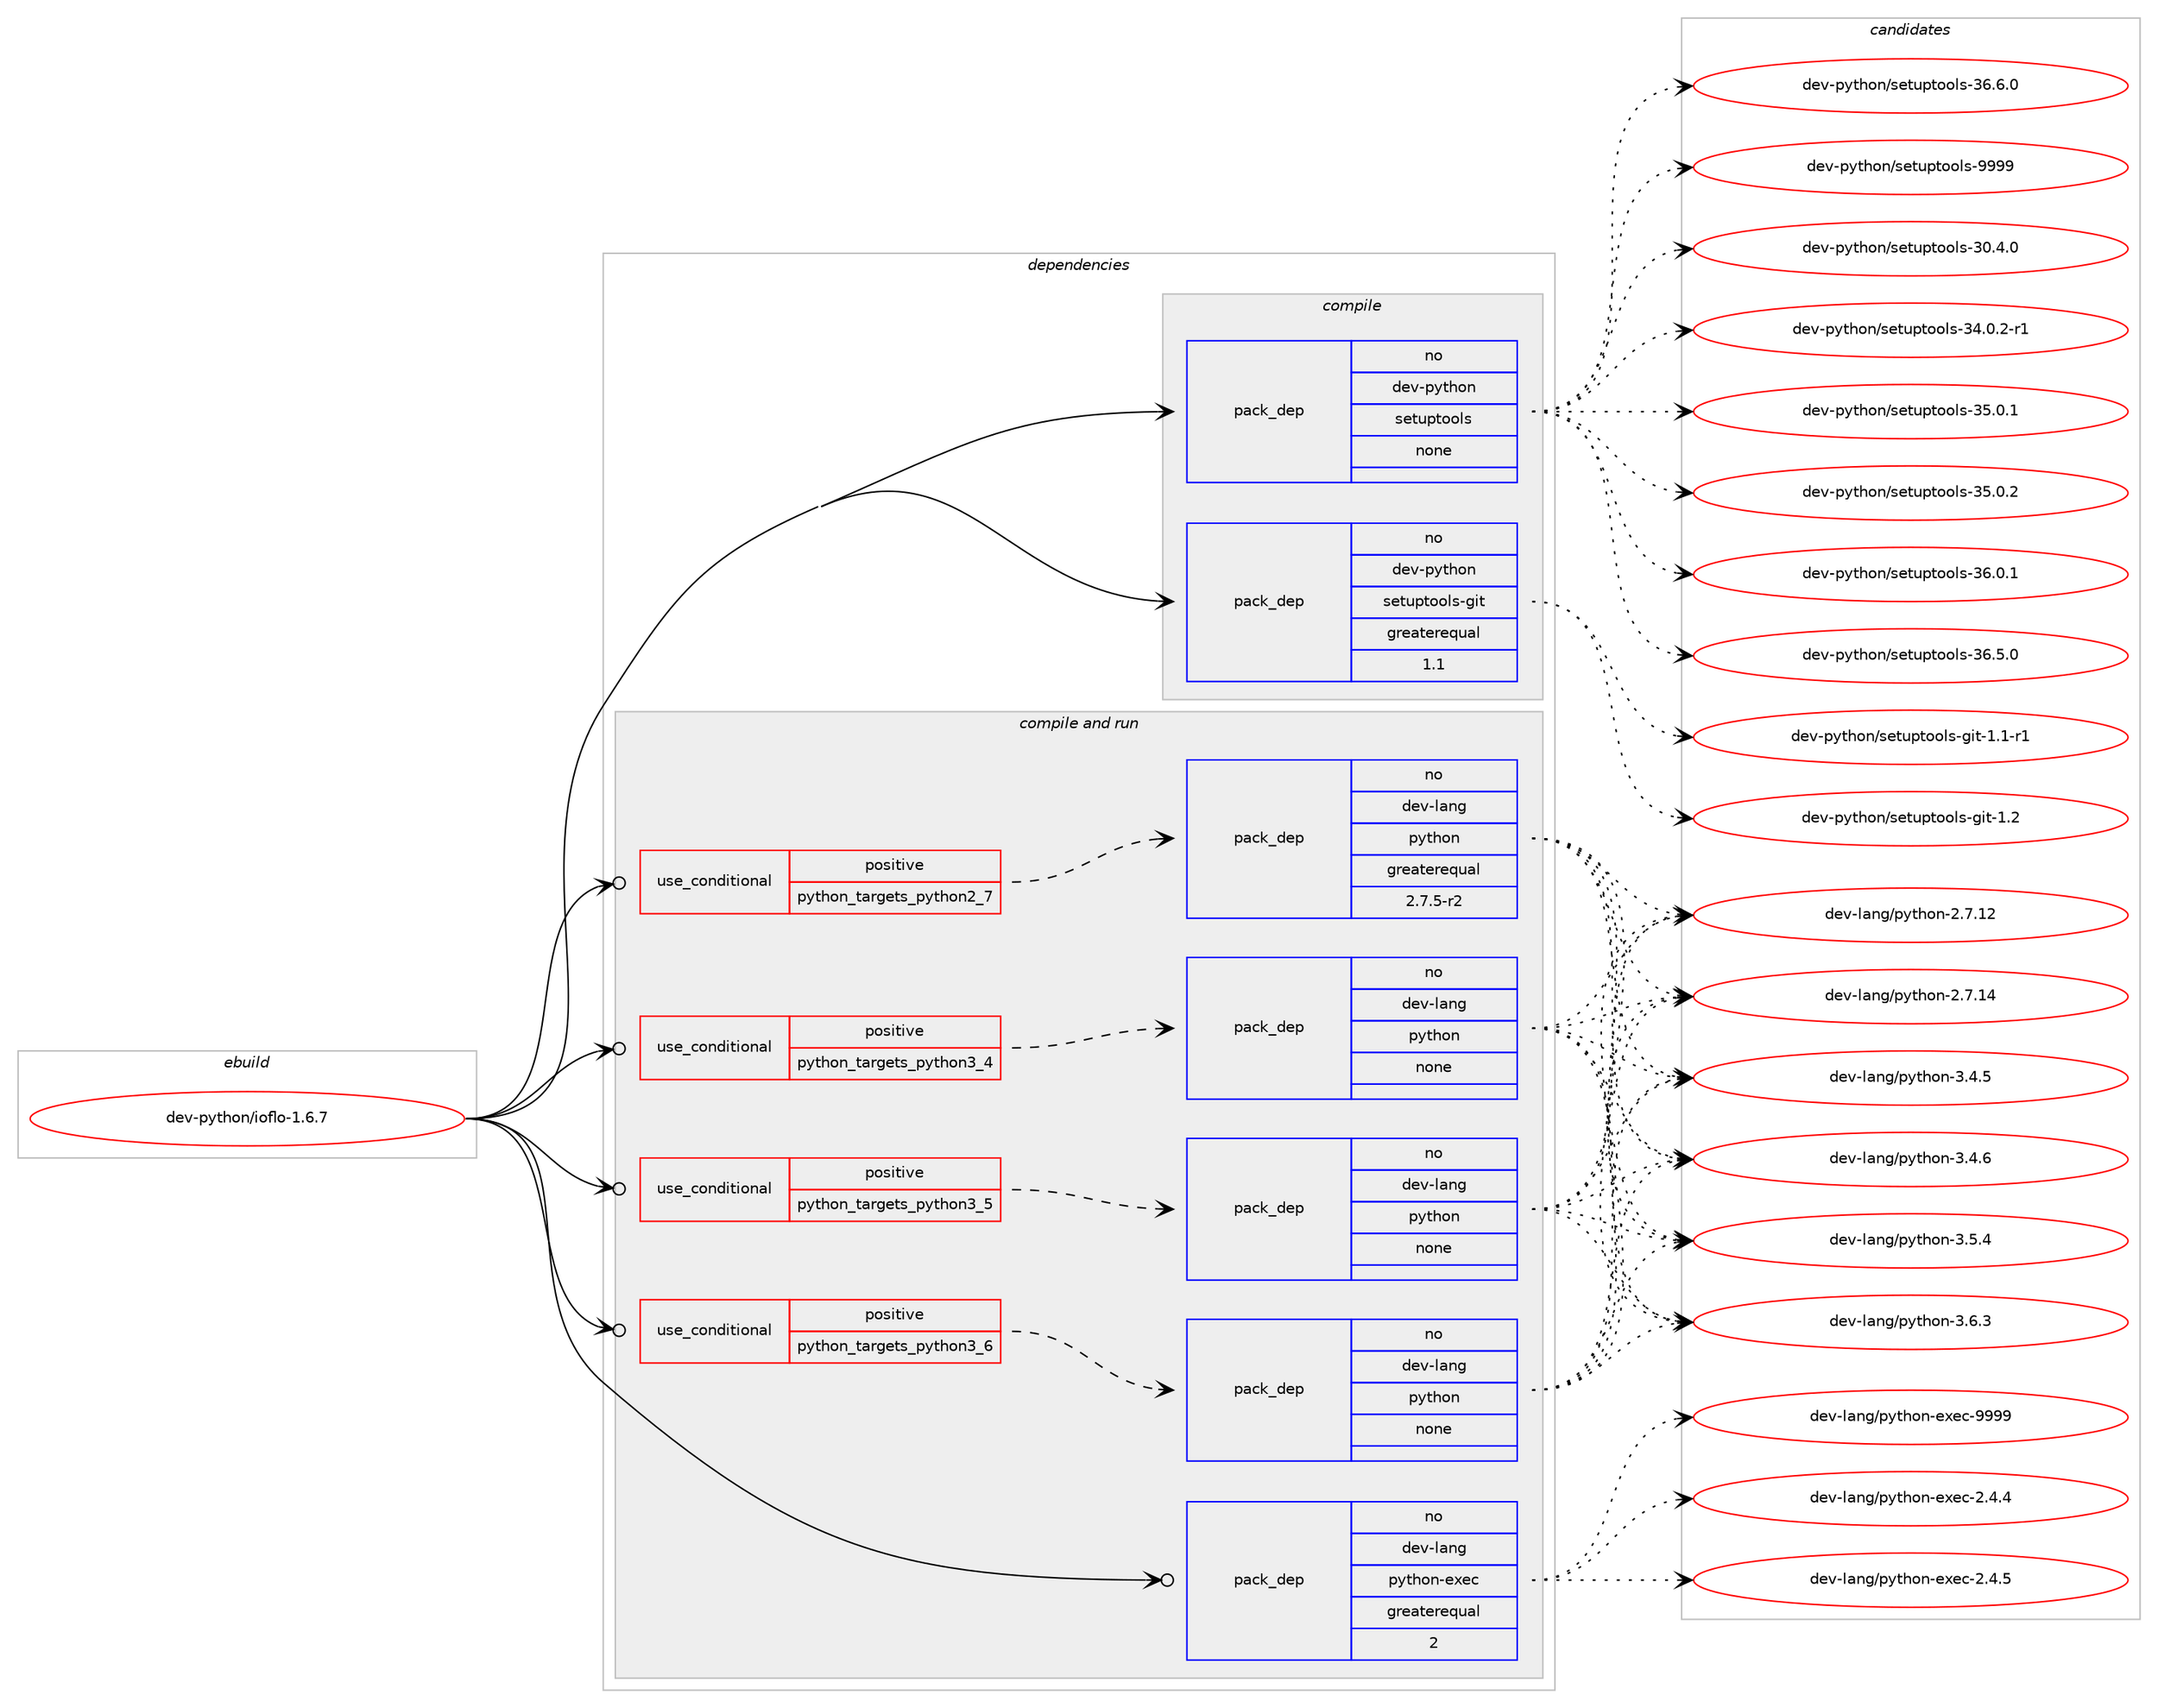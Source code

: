 digraph prolog {

# *************
# Graph options
# *************

newrank=true;
concentrate=true;
compound=true;
graph [rankdir=LR,fontname=Helvetica,fontsize=10,ranksep=1.5];#, ranksep=2.5, nodesep=0.2];
edge  [arrowhead=vee];
node  [fontname=Helvetica,fontsize=10];

# **********
# The ebuild
# **********

subgraph cluster_leftcol {
color=gray;
rank=same;
label=<<i>ebuild</i>>;
id [label="dev-python/ioflo-1.6.7", color=red, width=4, href="../dev-python/ioflo-1.6.7.svg"];
}

# ****************
# The dependencies
# ****************

subgraph cluster_midcol {
color=gray;
label=<<i>dependencies</i>>;
subgraph cluster_compile {
fillcolor="#eeeeee";
style=filled;
label=<<i>compile</i>>;
subgraph pack123518 {
dependency161351 [label=<<TABLE BORDER="0" CELLBORDER="1" CELLSPACING="0" CELLPADDING="4" WIDTH="220"><TR><TD ROWSPAN="6" CELLPADDING="30">pack_dep</TD></TR><TR><TD WIDTH="110">no</TD></TR><TR><TD>dev-python</TD></TR><TR><TD>setuptools</TD></TR><TR><TD>none</TD></TR><TR><TD></TD></TR></TABLE>>, shape=none, color=blue];
}
id:e -> dependency161351:w [weight=20,style="solid",arrowhead="vee"];
subgraph pack123519 {
dependency161352 [label=<<TABLE BORDER="0" CELLBORDER="1" CELLSPACING="0" CELLPADDING="4" WIDTH="220"><TR><TD ROWSPAN="6" CELLPADDING="30">pack_dep</TD></TR><TR><TD WIDTH="110">no</TD></TR><TR><TD>dev-python</TD></TR><TR><TD>setuptools-git</TD></TR><TR><TD>greaterequal</TD></TR><TR><TD>1.1</TD></TR></TABLE>>, shape=none, color=blue];
}
id:e -> dependency161352:w [weight=20,style="solid",arrowhead="vee"];
}
subgraph cluster_compileandrun {
fillcolor="#eeeeee";
style=filled;
label=<<i>compile and run</i>>;
subgraph cond33983 {
dependency161353 [label=<<TABLE BORDER="0" CELLBORDER="1" CELLSPACING="0" CELLPADDING="4"><TR><TD ROWSPAN="3" CELLPADDING="10">use_conditional</TD></TR><TR><TD>positive</TD></TR><TR><TD>python_targets_python2_7</TD></TR></TABLE>>, shape=none, color=red];
subgraph pack123520 {
dependency161354 [label=<<TABLE BORDER="0" CELLBORDER="1" CELLSPACING="0" CELLPADDING="4" WIDTH="220"><TR><TD ROWSPAN="6" CELLPADDING="30">pack_dep</TD></TR><TR><TD WIDTH="110">no</TD></TR><TR><TD>dev-lang</TD></TR><TR><TD>python</TD></TR><TR><TD>greaterequal</TD></TR><TR><TD>2.7.5-r2</TD></TR></TABLE>>, shape=none, color=blue];
}
dependency161353:e -> dependency161354:w [weight=20,style="dashed",arrowhead="vee"];
}
id:e -> dependency161353:w [weight=20,style="solid",arrowhead="odotvee"];
subgraph cond33984 {
dependency161355 [label=<<TABLE BORDER="0" CELLBORDER="1" CELLSPACING="0" CELLPADDING="4"><TR><TD ROWSPAN="3" CELLPADDING="10">use_conditional</TD></TR><TR><TD>positive</TD></TR><TR><TD>python_targets_python3_4</TD></TR></TABLE>>, shape=none, color=red];
subgraph pack123521 {
dependency161356 [label=<<TABLE BORDER="0" CELLBORDER="1" CELLSPACING="0" CELLPADDING="4" WIDTH="220"><TR><TD ROWSPAN="6" CELLPADDING="30">pack_dep</TD></TR><TR><TD WIDTH="110">no</TD></TR><TR><TD>dev-lang</TD></TR><TR><TD>python</TD></TR><TR><TD>none</TD></TR><TR><TD></TD></TR></TABLE>>, shape=none, color=blue];
}
dependency161355:e -> dependency161356:w [weight=20,style="dashed",arrowhead="vee"];
}
id:e -> dependency161355:w [weight=20,style="solid",arrowhead="odotvee"];
subgraph cond33985 {
dependency161357 [label=<<TABLE BORDER="0" CELLBORDER="1" CELLSPACING="0" CELLPADDING="4"><TR><TD ROWSPAN="3" CELLPADDING="10">use_conditional</TD></TR><TR><TD>positive</TD></TR><TR><TD>python_targets_python3_5</TD></TR></TABLE>>, shape=none, color=red];
subgraph pack123522 {
dependency161358 [label=<<TABLE BORDER="0" CELLBORDER="1" CELLSPACING="0" CELLPADDING="4" WIDTH="220"><TR><TD ROWSPAN="6" CELLPADDING="30">pack_dep</TD></TR><TR><TD WIDTH="110">no</TD></TR><TR><TD>dev-lang</TD></TR><TR><TD>python</TD></TR><TR><TD>none</TD></TR><TR><TD></TD></TR></TABLE>>, shape=none, color=blue];
}
dependency161357:e -> dependency161358:w [weight=20,style="dashed",arrowhead="vee"];
}
id:e -> dependency161357:w [weight=20,style="solid",arrowhead="odotvee"];
subgraph cond33986 {
dependency161359 [label=<<TABLE BORDER="0" CELLBORDER="1" CELLSPACING="0" CELLPADDING="4"><TR><TD ROWSPAN="3" CELLPADDING="10">use_conditional</TD></TR><TR><TD>positive</TD></TR><TR><TD>python_targets_python3_6</TD></TR></TABLE>>, shape=none, color=red];
subgraph pack123523 {
dependency161360 [label=<<TABLE BORDER="0" CELLBORDER="1" CELLSPACING="0" CELLPADDING="4" WIDTH="220"><TR><TD ROWSPAN="6" CELLPADDING="30">pack_dep</TD></TR><TR><TD WIDTH="110">no</TD></TR><TR><TD>dev-lang</TD></TR><TR><TD>python</TD></TR><TR><TD>none</TD></TR><TR><TD></TD></TR></TABLE>>, shape=none, color=blue];
}
dependency161359:e -> dependency161360:w [weight=20,style="dashed",arrowhead="vee"];
}
id:e -> dependency161359:w [weight=20,style="solid",arrowhead="odotvee"];
subgraph pack123524 {
dependency161361 [label=<<TABLE BORDER="0" CELLBORDER="1" CELLSPACING="0" CELLPADDING="4" WIDTH="220"><TR><TD ROWSPAN="6" CELLPADDING="30">pack_dep</TD></TR><TR><TD WIDTH="110">no</TD></TR><TR><TD>dev-lang</TD></TR><TR><TD>python-exec</TD></TR><TR><TD>greaterequal</TD></TR><TR><TD>2</TD></TR></TABLE>>, shape=none, color=blue];
}
id:e -> dependency161361:w [weight=20,style="solid",arrowhead="odotvee"];
}
subgraph cluster_run {
fillcolor="#eeeeee";
style=filled;
label=<<i>run</i>>;
}
}

# **************
# The candidates
# **************

subgraph cluster_choices {
rank=same;
color=gray;
label=<<i>candidates</i>>;

subgraph choice123518 {
color=black;
nodesep=1;
choice100101118451121211161041111104711510111611711211611111110811545514846524648 [label="dev-python/setuptools-30.4.0", color=red, width=4,href="../dev-python/setuptools-30.4.0.svg"];
choice1001011184511212111610411111047115101116117112116111111108115455152464846504511449 [label="dev-python/setuptools-34.0.2-r1", color=red, width=4,href="../dev-python/setuptools-34.0.2-r1.svg"];
choice100101118451121211161041111104711510111611711211611111110811545515346484649 [label="dev-python/setuptools-35.0.1", color=red, width=4,href="../dev-python/setuptools-35.0.1.svg"];
choice100101118451121211161041111104711510111611711211611111110811545515346484650 [label="dev-python/setuptools-35.0.2", color=red, width=4,href="../dev-python/setuptools-35.0.2.svg"];
choice100101118451121211161041111104711510111611711211611111110811545515446484649 [label="dev-python/setuptools-36.0.1", color=red, width=4,href="../dev-python/setuptools-36.0.1.svg"];
choice100101118451121211161041111104711510111611711211611111110811545515446534648 [label="dev-python/setuptools-36.5.0", color=red, width=4,href="../dev-python/setuptools-36.5.0.svg"];
choice100101118451121211161041111104711510111611711211611111110811545515446544648 [label="dev-python/setuptools-36.6.0", color=red, width=4,href="../dev-python/setuptools-36.6.0.svg"];
choice10010111845112121116104111110471151011161171121161111111081154557575757 [label="dev-python/setuptools-9999", color=red, width=4,href="../dev-python/setuptools-9999.svg"];
dependency161351:e -> choice100101118451121211161041111104711510111611711211611111110811545514846524648:w [style=dotted,weight="100"];
dependency161351:e -> choice1001011184511212111610411111047115101116117112116111111108115455152464846504511449:w [style=dotted,weight="100"];
dependency161351:e -> choice100101118451121211161041111104711510111611711211611111110811545515346484649:w [style=dotted,weight="100"];
dependency161351:e -> choice100101118451121211161041111104711510111611711211611111110811545515346484650:w [style=dotted,weight="100"];
dependency161351:e -> choice100101118451121211161041111104711510111611711211611111110811545515446484649:w [style=dotted,weight="100"];
dependency161351:e -> choice100101118451121211161041111104711510111611711211611111110811545515446534648:w [style=dotted,weight="100"];
dependency161351:e -> choice100101118451121211161041111104711510111611711211611111110811545515446544648:w [style=dotted,weight="100"];
dependency161351:e -> choice10010111845112121116104111110471151011161171121161111111081154557575757:w [style=dotted,weight="100"];
}
subgraph choice123519 {
color=black;
nodesep=1;
choice100101118451121211161041111104711510111611711211611111110811545103105116454946494511449 [label="dev-python/setuptools-git-1.1-r1", color=red, width=4,href="../dev-python/setuptools-git-1.1-r1.svg"];
choice10010111845112121116104111110471151011161171121161111111081154510310511645494650 [label="dev-python/setuptools-git-1.2", color=red, width=4,href="../dev-python/setuptools-git-1.2.svg"];
dependency161352:e -> choice100101118451121211161041111104711510111611711211611111110811545103105116454946494511449:w [style=dotted,weight="100"];
dependency161352:e -> choice10010111845112121116104111110471151011161171121161111111081154510310511645494650:w [style=dotted,weight="100"];
}
subgraph choice123520 {
color=black;
nodesep=1;
choice10010111845108971101034711212111610411111045504655464950 [label="dev-lang/python-2.7.12", color=red, width=4,href="../dev-lang/python-2.7.12.svg"];
choice10010111845108971101034711212111610411111045504655464952 [label="dev-lang/python-2.7.14", color=red, width=4,href="../dev-lang/python-2.7.14.svg"];
choice100101118451089711010347112121116104111110455146524653 [label="dev-lang/python-3.4.5", color=red, width=4,href="../dev-lang/python-3.4.5.svg"];
choice100101118451089711010347112121116104111110455146524654 [label="dev-lang/python-3.4.6", color=red, width=4,href="../dev-lang/python-3.4.6.svg"];
choice100101118451089711010347112121116104111110455146534652 [label="dev-lang/python-3.5.4", color=red, width=4,href="../dev-lang/python-3.5.4.svg"];
choice100101118451089711010347112121116104111110455146544651 [label="dev-lang/python-3.6.3", color=red, width=4,href="../dev-lang/python-3.6.3.svg"];
dependency161354:e -> choice10010111845108971101034711212111610411111045504655464950:w [style=dotted,weight="100"];
dependency161354:e -> choice10010111845108971101034711212111610411111045504655464952:w [style=dotted,weight="100"];
dependency161354:e -> choice100101118451089711010347112121116104111110455146524653:w [style=dotted,weight="100"];
dependency161354:e -> choice100101118451089711010347112121116104111110455146524654:w [style=dotted,weight="100"];
dependency161354:e -> choice100101118451089711010347112121116104111110455146534652:w [style=dotted,weight="100"];
dependency161354:e -> choice100101118451089711010347112121116104111110455146544651:w [style=dotted,weight="100"];
}
subgraph choice123521 {
color=black;
nodesep=1;
choice10010111845108971101034711212111610411111045504655464950 [label="dev-lang/python-2.7.12", color=red, width=4,href="../dev-lang/python-2.7.12.svg"];
choice10010111845108971101034711212111610411111045504655464952 [label="dev-lang/python-2.7.14", color=red, width=4,href="../dev-lang/python-2.7.14.svg"];
choice100101118451089711010347112121116104111110455146524653 [label="dev-lang/python-3.4.5", color=red, width=4,href="../dev-lang/python-3.4.5.svg"];
choice100101118451089711010347112121116104111110455146524654 [label="dev-lang/python-3.4.6", color=red, width=4,href="../dev-lang/python-3.4.6.svg"];
choice100101118451089711010347112121116104111110455146534652 [label="dev-lang/python-3.5.4", color=red, width=4,href="../dev-lang/python-3.5.4.svg"];
choice100101118451089711010347112121116104111110455146544651 [label="dev-lang/python-3.6.3", color=red, width=4,href="../dev-lang/python-3.6.3.svg"];
dependency161356:e -> choice10010111845108971101034711212111610411111045504655464950:w [style=dotted,weight="100"];
dependency161356:e -> choice10010111845108971101034711212111610411111045504655464952:w [style=dotted,weight="100"];
dependency161356:e -> choice100101118451089711010347112121116104111110455146524653:w [style=dotted,weight="100"];
dependency161356:e -> choice100101118451089711010347112121116104111110455146524654:w [style=dotted,weight="100"];
dependency161356:e -> choice100101118451089711010347112121116104111110455146534652:w [style=dotted,weight="100"];
dependency161356:e -> choice100101118451089711010347112121116104111110455146544651:w [style=dotted,weight="100"];
}
subgraph choice123522 {
color=black;
nodesep=1;
choice10010111845108971101034711212111610411111045504655464950 [label="dev-lang/python-2.7.12", color=red, width=4,href="../dev-lang/python-2.7.12.svg"];
choice10010111845108971101034711212111610411111045504655464952 [label="dev-lang/python-2.7.14", color=red, width=4,href="../dev-lang/python-2.7.14.svg"];
choice100101118451089711010347112121116104111110455146524653 [label="dev-lang/python-3.4.5", color=red, width=4,href="../dev-lang/python-3.4.5.svg"];
choice100101118451089711010347112121116104111110455146524654 [label="dev-lang/python-3.4.6", color=red, width=4,href="../dev-lang/python-3.4.6.svg"];
choice100101118451089711010347112121116104111110455146534652 [label="dev-lang/python-3.5.4", color=red, width=4,href="../dev-lang/python-3.5.4.svg"];
choice100101118451089711010347112121116104111110455146544651 [label="dev-lang/python-3.6.3", color=red, width=4,href="../dev-lang/python-3.6.3.svg"];
dependency161358:e -> choice10010111845108971101034711212111610411111045504655464950:w [style=dotted,weight="100"];
dependency161358:e -> choice10010111845108971101034711212111610411111045504655464952:w [style=dotted,weight="100"];
dependency161358:e -> choice100101118451089711010347112121116104111110455146524653:w [style=dotted,weight="100"];
dependency161358:e -> choice100101118451089711010347112121116104111110455146524654:w [style=dotted,weight="100"];
dependency161358:e -> choice100101118451089711010347112121116104111110455146534652:w [style=dotted,weight="100"];
dependency161358:e -> choice100101118451089711010347112121116104111110455146544651:w [style=dotted,weight="100"];
}
subgraph choice123523 {
color=black;
nodesep=1;
choice10010111845108971101034711212111610411111045504655464950 [label="dev-lang/python-2.7.12", color=red, width=4,href="../dev-lang/python-2.7.12.svg"];
choice10010111845108971101034711212111610411111045504655464952 [label="dev-lang/python-2.7.14", color=red, width=4,href="../dev-lang/python-2.7.14.svg"];
choice100101118451089711010347112121116104111110455146524653 [label="dev-lang/python-3.4.5", color=red, width=4,href="../dev-lang/python-3.4.5.svg"];
choice100101118451089711010347112121116104111110455146524654 [label="dev-lang/python-3.4.6", color=red, width=4,href="../dev-lang/python-3.4.6.svg"];
choice100101118451089711010347112121116104111110455146534652 [label="dev-lang/python-3.5.4", color=red, width=4,href="../dev-lang/python-3.5.4.svg"];
choice100101118451089711010347112121116104111110455146544651 [label="dev-lang/python-3.6.3", color=red, width=4,href="../dev-lang/python-3.6.3.svg"];
dependency161360:e -> choice10010111845108971101034711212111610411111045504655464950:w [style=dotted,weight="100"];
dependency161360:e -> choice10010111845108971101034711212111610411111045504655464952:w [style=dotted,weight="100"];
dependency161360:e -> choice100101118451089711010347112121116104111110455146524653:w [style=dotted,weight="100"];
dependency161360:e -> choice100101118451089711010347112121116104111110455146524654:w [style=dotted,weight="100"];
dependency161360:e -> choice100101118451089711010347112121116104111110455146534652:w [style=dotted,weight="100"];
dependency161360:e -> choice100101118451089711010347112121116104111110455146544651:w [style=dotted,weight="100"];
}
subgraph choice123524 {
color=black;
nodesep=1;
choice1001011184510897110103471121211161041111104510112010199455046524652 [label="dev-lang/python-exec-2.4.4", color=red, width=4,href="../dev-lang/python-exec-2.4.4.svg"];
choice1001011184510897110103471121211161041111104510112010199455046524653 [label="dev-lang/python-exec-2.4.5", color=red, width=4,href="../dev-lang/python-exec-2.4.5.svg"];
choice10010111845108971101034711212111610411111045101120101994557575757 [label="dev-lang/python-exec-9999", color=red, width=4,href="../dev-lang/python-exec-9999.svg"];
dependency161361:e -> choice1001011184510897110103471121211161041111104510112010199455046524652:w [style=dotted,weight="100"];
dependency161361:e -> choice1001011184510897110103471121211161041111104510112010199455046524653:w [style=dotted,weight="100"];
dependency161361:e -> choice10010111845108971101034711212111610411111045101120101994557575757:w [style=dotted,weight="100"];
}
}

}
